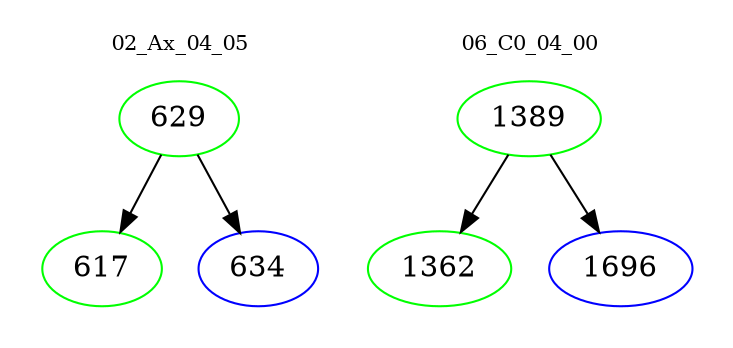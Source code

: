 digraph{
subgraph cluster_0 {
color = white
label = "02_Ax_04_05";
fontsize=10;
T0_629 [label="629", color="green"]
T0_629 -> T0_617 [color="black"]
T0_617 [label="617", color="green"]
T0_629 -> T0_634 [color="black"]
T0_634 [label="634", color="blue"]
}
subgraph cluster_1 {
color = white
label = "06_C0_04_00";
fontsize=10;
T1_1389 [label="1389", color="green"]
T1_1389 -> T1_1362 [color="black"]
T1_1362 [label="1362", color="green"]
T1_1389 -> T1_1696 [color="black"]
T1_1696 [label="1696", color="blue"]
}
}
